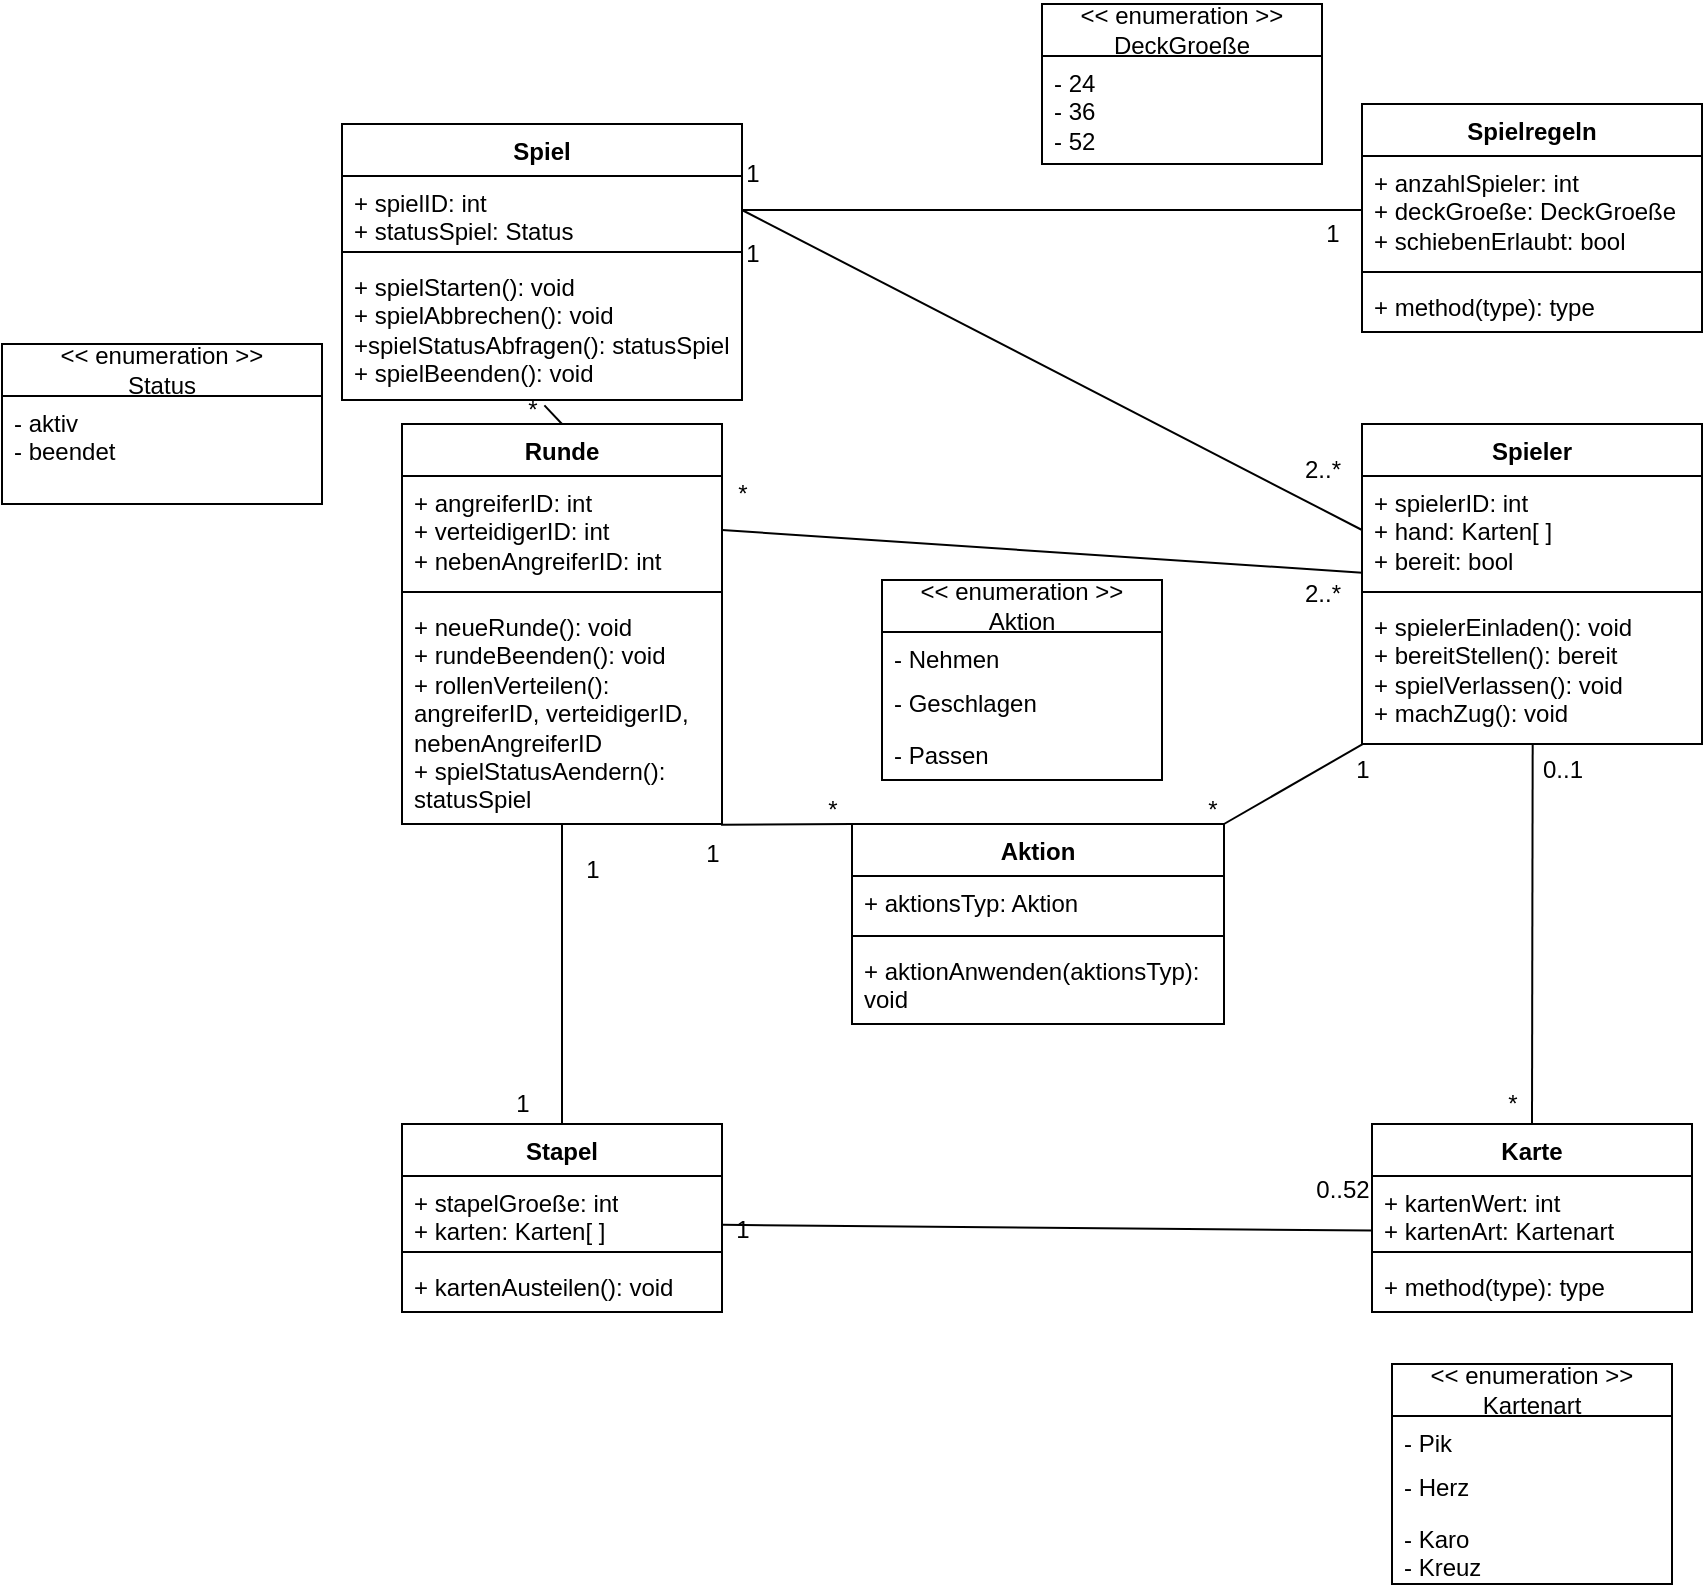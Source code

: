 <mxfile version="22.0.8" type="device">
  <diagram name="Seite-1" id="FfNMhwwvWMWUErykm9YO">
    <mxGraphModel dx="1716" dy="413" grid="1" gridSize="10" guides="1" tooltips="1" connect="1" arrows="1" fold="1" page="1" pageScale="1" pageWidth="827" pageHeight="1169" math="0" shadow="0">
      <root>
        <mxCell id="0" />
        <mxCell id="1" parent="0" />
        <mxCell id="HVaVXQq7C1Z97zn_sD7a-1" value="Stapel" style="swimlane;fontStyle=1;align=center;verticalAlign=top;childLayout=stackLayout;horizontal=1;startSize=26;horizontalStack=0;resizeParent=1;resizeParentMax=0;resizeLast=0;collapsible=1;marginBottom=0;whiteSpace=wrap;html=1;" parent="1" vertex="1">
          <mxGeometry x="-237" y="730" width="160" height="94" as="geometry" />
        </mxCell>
        <mxCell id="HVaVXQq7C1Z97zn_sD7a-2" value="+ stapelGroeße: int&lt;br&gt;+ karten: Karten[ ]" style="text;strokeColor=none;fillColor=none;align=left;verticalAlign=top;spacingLeft=4;spacingRight=4;overflow=hidden;rotatable=0;points=[[0,0.5],[1,0.5]];portConstraint=eastwest;whiteSpace=wrap;html=1;" parent="HVaVXQq7C1Z97zn_sD7a-1" vertex="1">
          <mxGeometry y="26" width="160" height="34" as="geometry" />
        </mxCell>
        <mxCell id="HVaVXQq7C1Z97zn_sD7a-3" value="" style="line;strokeWidth=1;fillColor=none;align=left;verticalAlign=middle;spacingTop=-1;spacingLeft=3;spacingRight=3;rotatable=0;labelPosition=right;points=[];portConstraint=eastwest;strokeColor=inherit;" parent="HVaVXQq7C1Z97zn_sD7a-1" vertex="1">
          <mxGeometry y="60" width="160" height="8" as="geometry" />
        </mxCell>
        <mxCell id="HVaVXQq7C1Z97zn_sD7a-4" value="+ kartenAusteilen(): void" style="text;strokeColor=none;fillColor=none;align=left;verticalAlign=top;spacingLeft=4;spacingRight=4;overflow=hidden;rotatable=0;points=[[0,0.5],[1,0.5]];portConstraint=eastwest;whiteSpace=wrap;html=1;" parent="HVaVXQq7C1Z97zn_sD7a-1" vertex="1">
          <mxGeometry y="68" width="160" height="26" as="geometry" />
        </mxCell>
        <mxCell id="HVaVXQq7C1Z97zn_sD7a-5" value="Spiel" style="swimlane;fontStyle=1;align=center;verticalAlign=top;childLayout=stackLayout;horizontal=1;startSize=26;horizontalStack=0;resizeParent=1;resizeParentMax=0;resizeLast=0;collapsible=1;marginBottom=0;whiteSpace=wrap;html=1;" parent="1" vertex="1">
          <mxGeometry x="-267" y="230" width="200" height="138" as="geometry" />
        </mxCell>
        <mxCell id="HVaVXQq7C1Z97zn_sD7a-6" value="+ spielID: int&lt;br&gt;+ statusSpiel: Status" style="text;strokeColor=none;fillColor=none;align=left;verticalAlign=top;spacingLeft=4;spacingRight=4;overflow=hidden;rotatable=0;points=[[0,0.5],[1,0.5]];portConstraint=eastwest;whiteSpace=wrap;html=1;" parent="HVaVXQq7C1Z97zn_sD7a-5" vertex="1">
          <mxGeometry y="26" width="200" height="34" as="geometry" />
        </mxCell>
        <mxCell id="HVaVXQq7C1Z97zn_sD7a-7" value="" style="line;strokeWidth=1;fillColor=none;align=left;verticalAlign=middle;spacingTop=-1;spacingLeft=3;spacingRight=3;rotatable=0;labelPosition=right;points=[];portConstraint=eastwest;strokeColor=inherit;" parent="HVaVXQq7C1Z97zn_sD7a-5" vertex="1">
          <mxGeometry y="60" width="200" height="8" as="geometry" />
        </mxCell>
        <mxCell id="HVaVXQq7C1Z97zn_sD7a-8" value="+ spielStarten(): void&lt;br&gt;+ spielAbbrechen(): void&lt;br&gt;+spielStatusAbfragen(): statusSpiel&lt;br&gt;+ spielBeenden(): void" style="text;strokeColor=none;fillColor=none;align=left;verticalAlign=top;spacingLeft=4;spacingRight=4;overflow=hidden;rotatable=0;points=[[0,0.5],[1,0.5]];portConstraint=eastwest;whiteSpace=wrap;html=1;" parent="HVaVXQq7C1Z97zn_sD7a-5" vertex="1">
          <mxGeometry y="68" width="200" height="70" as="geometry" />
        </mxCell>
        <mxCell id="HVaVXQq7C1Z97zn_sD7a-9" value="Spieler" style="swimlane;fontStyle=1;align=center;verticalAlign=top;childLayout=stackLayout;horizontal=1;startSize=26;horizontalStack=0;resizeParent=1;resizeParentMax=0;resizeLast=0;collapsible=1;marginBottom=0;whiteSpace=wrap;html=1;" parent="1" vertex="1">
          <mxGeometry x="243" y="380" width="170" height="160" as="geometry" />
        </mxCell>
        <mxCell id="HVaVXQq7C1Z97zn_sD7a-10" value="+ spielerID: int&lt;br&gt;+ hand: Karten[ ]&lt;br&gt;+ bereit: bool" style="text;strokeColor=none;fillColor=none;align=left;verticalAlign=top;spacingLeft=4;spacingRight=4;overflow=hidden;rotatable=0;points=[[0,0.5],[1,0.5]];portConstraint=eastwest;whiteSpace=wrap;html=1;" parent="HVaVXQq7C1Z97zn_sD7a-9" vertex="1">
          <mxGeometry y="26" width="170" height="54" as="geometry" />
        </mxCell>
        <mxCell id="HVaVXQq7C1Z97zn_sD7a-11" value="" style="line;strokeWidth=1;fillColor=none;align=left;verticalAlign=middle;spacingTop=-1;spacingLeft=3;spacingRight=3;rotatable=0;labelPosition=right;points=[];portConstraint=eastwest;strokeColor=inherit;" parent="HVaVXQq7C1Z97zn_sD7a-9" vertex="1">
          <mxGeometry y="80" width="170" height="8" as="geometry" />
        </mxCell>
        <mxCell id="HVaVXQq7C1Z97zn_sD7a-12" value="+ spielerEinladen(): void&lt;br&gt;+ bereitStellen(): bereit&lt;br&gt;+ spielVerlassen(): void&lt;br&gt;+ machZug(): void" style="text;strokeColor=none;fillColor=none;align=left;verticalAlign=top;spacingLeft=4;spacingRight=4;overflow=hidden;rotatable=0;points=[[0,0.5],[1,0.5]];portConstraint=eastwest;whiteSpace=wrap;html=1;" parent="HVaVXQq7C1Z97zn_sD7a-9" vertex="1">
          <mxGeometry y="88" width="170" height="72" as="geometry" />
        </mxCell>
        <mxCell id="HVaVXQq7C1Z97zn_sD7a-13" value="Karte" style="swimlane;fontStyle=1;align=center;verticalAlign=top;childLayout=stackLayout;horizontal=1;startSize=26;horizontalStack=0;resizeParent=1;resizeParentMax=0;resizeLast=0;collapsible=1;marginBottom=0;whiteSpace=wrap;html=1;" parent="1" vertex="1">
          <mxGeometry x="248" y="730" width="160" height="94" as="geometry" />
        </mxCell>
        <mxCell id="HVaVXQq7C1Z97zn_sD7a-14" value="+ kartenWert: int&lt;br&gt;+ kartenArt: Kartenart" style="text;strokeColor=none;fillColor=none;align=left;verticalAlign=top;spacingLeft=4;spacingRight=4;overflow=hidden;rotatable=0;points=[[0,0.5],[1,0.5]];portConstraint=eastwest;whiteSpace=wrap;html=1;" parent="HVaVXQq7C1Z97zn_sD7a-13" vertex="1">
          <mxGeometry y="26" width="160" height="34" as="geometry" />
        </mxCell>
        <mxCell id="HVaVXQq7C1Z97zn_sD7a-15" value="" style="line;strokeWidth=1;fillColor=none;align=left;verticalAlign=middle;spacingTop=-1;spacingLeft=3;spacingRight=3;rotatable=0;labelPosition=right;points=[];portConstraint=eastwest;strokeColor=inherit;" parent="HVaVXQq7C1Z97zn_sD7a-13" vertex="1">
          <mxGeometry y="60" width="160" height="8" as="geometry" />
        </mxCell>
        <mxCell id="HVaVXQq7C1Z97zn_sD7a-16" value="+ method(type): type" style="text;strokeColor=none;fillColor=none;align=left;verticalAlign=top;spacingLeft=4;spacingRight=4;overflow=hidden;rotatable=0;points=[[0,0.5],[1,0.5]];portConstraint=eastwest;whiteSpace=wrap;html=1;" parent="HVaVXQq7C1Z97zn_sD7a-13" vertex="1">
          <mxGeometry y="68" width="160" height="26" as="geometry" />
        </mxCell>
        <mxCell id="HVaVXQq7C1Z97zn_sD7a-30" value="" style="endArrow=none;html=1;rounded=0;exitX=1;exitY=0.5;exitDx=0;exitDy=0;entryX=0;entryY=0.5;entryDx=0;entryDy=0;" parent="1" source="HVaVXQq7C1Z97zn_sD7a-6" target="HVaVXQq7C1Z97zn_sD7a-10" edge="1">
          <mxGeometry width="50" height="50" relative="1" as="geometry">
            <mxPoint x="-47" y="360" as="sourcePoint" />
            <mxPoint x="3" y="310" as="targetPoint" />
          </mxGeometry>
        </mxCell>
        <mxCell id="HVaVXQq7C1Z97zn_sD7a-31" value="" style="endArrow=none;html=1;rounded=0;entryX=0.002;entryY=0.803;entryDx=0;entryDy=0;entryPerimeter=0;exitX=1.002;exitY=0.718;exitDx=0;exitDy=0;exitPerimeter=0;" parent="1" source="HVaVXQq7C1Z97zn_sD7a-2" target="HVaVXQq7C1Z97zn_sD7a-14" edge="1">
          <mxGeometry width="50" height="50" relative="1" as="geometry">
            <mxPoint x="-57" y="569" as="sourcePoint" />
            <mxPoint x="43" y="590" as="targetPoint" />
          </mxGeometry>
        </mxCell>
        <mxCell id="HVaVXQq7C1Z97zn_sD7a-32" value="Runde" style="swimlane;fontStyle=1;align=center;verticalAlign=top;childLayout=stackLayout;horizontal=1;startSize=26;horizontalStack=0;resizeParent=1;resizeParentMax=0;resizeLast=0;collapsible=1;marginBottom=0;whiteSpace=wrap;html=1;" parent="1" vertex="1">
          <mxGeometry x="-237" y="380" width="160" height="200" as="geometry" />
        </mxCell>
        <mxCell id="HVaVXQq7C1Z97zn_sD7a-33" value="+ angreiferID: int&lt;br&gt;+ verteidigerID: int&lt;br&gt;+ nebenAngreiferID: int" style="text;strokeColor=none;fillColor=none;align=left;verticalAlign=top;spacingLeft=4;spacingRight=4;overflow=hidden;rotatable=0;points=[[0,0.5],[1,0.5]];portConstraint=eastwest;whiteSpace=wrap;html=1;" parent="HVaVXQq7C1Z97zn_sD7a-32" vertex="1">
          <mxGeometry y="26" width="160" height="54" as="geometry" />
        </mxCell>
        <mxCell id="HVaVXQq7C1Z97zn_sD7a-34" value="" style="line;strokeWidth=1;fillColor=none;align=left;verticalAlign=middle;spacingTop=-1;spacingLeft=3;spacingRight=3;rotatable=0;labelPosition=right;points=[];portConstraint=eastwest;strokeColor=inherit;" parent="HVaVXQq7C1Z97zn_sD7a-32" vertex="1">
          <mxGeometry y="80" width="160" height="8" as="geometry" />
        </mxCell>
        <mxCell id="HVaVXQq7C1Z97zn_sD7a-35" value="+ neueRunde(): void&lt;br&gt;+ rundeBeenden(): void&lt;br&gt;+ rollenVerteilen(): angreiferID, verteidigerID, nebenAngreiferID&lt;br&gt;+ spielStatusAendern(): statusSpiel" style="text;strokeColor=none;fillColor=none;align=left;verticalAlign=top;spacingLeft=4;spacingRight=4;overflow=hidden;rotatable=0;points=[[0,0.5],[1,0.5]];portConstraint=eastwest;whiteSpace=wrap;html=1;" parent="HVaVXQq7C1Z97zn_sD7a-32" vertex="1">
          <mxGeometry y="88" width="160" height="112" as="geometry" />
        </mxCell>
        <mxCell id="HVaVXQq7C1Z97zn_sD7a-36" value="" style="endArrow=none;html=1;rounded=0;entryX=0.506;entryY=1.038;entryDx=0;entryDy=0;entryPerimeter=0;exitX=0.5;exitY=0;exitDx=0;exitDy=0;" parent="1" source="HVaVXQq7C1Z97zn_sD7a-32" target="HVaVXQq7C1Z97zn_sD7a-8" edge="1">
          <mxGeometry width="50" height="50" relative="1" as="geometry">
            <mxPoint x="-37" y="470" as="sourcePoint" />
            <mxPoint x="13" y="420" as="targetPoint" />
          </mxGeometry>
        </mxCell>
        <mxCell id="HVaVXQq7C1Z97zn_sD7a-37" value="" style="endArrow=none;html=1;rounded=0;exitX=1;exitY=0.5;exitDx=0;exitDy=0;entryX=0.001;entryY=0.896;entryDx=0;entryDy=0;entryPerimeter=0;" parent="1" source="HVaVXQq7C1Z97zn_sD7a-33" target="HVaVXQq7C1Z97zn_sD7a-10" edge="1">
          <mxGeometry width="50" height="50" relative="1" as="geometry">
            <mxPoint x="-37" y="470" as="sourcePoint" />
            <mxPoint x="73" y="310" as="targetPoint" />
          </mxGeometry>
        </mxCell>
        <mxCell id="HVaVXQq7C1Z97zn_sD7a-38" value="" style="endArrow=none;html=1;rounded=0;entryX=0.502;entryY=1.002;entryDx=0;entryDy=0;entryPerimeter=0;exitX=0.5;exitY=0;exitDx=0;exitDy=0;" parent="1" source="HVaVXQq7C1Z97zn_sD7a-13" target="HVaVXQq7C1Z97zn_sD7a-12" edge="1">
          <mxGeometry width="50" height="50" relative="1" as="geometry">
            <mxPoint x="153" y="520" as="sourcePoint" />
            <mxPoint x="166" y="330" as="targetPoint" />
          </mxGeometry>
        </mxCell>
        <mxCell id="HVaVXQq7C1Z97zn_sD7a-40" value="" style="endArrow=none;html=1;rounded=0;exitX=0.5;exitY=0;exitDx=0;exitDy=0;entryX=0.5;entryY=1.004;entryDx=0;entryDy=0;entryPerimeter=0;" parent="1" source="HVaVXQq7C1Z97zn_sD7a-1" target="HVaVXQq7C1Z97zn_sD7a-35" edge="1">
          <mxGeometry width="50" height="50" relative="1" as="geometry">
            <mxPoint x="-37" y="470" as="sourcePoint" />
            <mxPoint x="-157" y="500" as="targetPoint" />
          </mxGeometry>
        </mxCell>
        <mxCell id="HVaVXQq7C1Z97zn_sD7a-57" value="" style="endArrow=none;html=1;rounded=0;entryX=0.002;entryY=1.001;entryDx=0;entryDy=0;entryPerimeter=0;exitX=1;exitY=0;exitDx=0;exitDy=0;" parent="1" source="HVaVXQq7C1Z97zn_sD7a-65" target="HVaVXQq7C1Z97zn_sD7a-12" edge="1">
          <mxGeometry width="50" height="50" relative="1" as="geometry">
            <mxPoint x="23" y="470.0" as="sourcePoint" />
            <mxPoint x="73" y="430" as="targetPoint" />
          </mxGeometry>
        </mxCell>
        <mxCell id="HVaVXQq7C1Z97zn_sD7a-58" value="" style="endArrow=none;html=1;rounded=0;exitX=0.997;exitY=1.003;exitDx=0;exitDy=0;exitPerimeter=0;entryX=0;entryY=0;entryDx=0;entryDy=0;" parent="1" source="HVaVXQq7C1Z97zn_sD7a-35" target="HVaVXQq7C1Z97zn_sD7a-65" edge="1">
          <mxGeometry width="50" height="50" relative="1" as="geometry">
            <mxPoint x="-67" y="500" as="sourcePoint" />
            <mxPoint x="6.84" y="469.6" as="targetPoint" />
          </mxGeometry>
        </mxCell>
        <mxCell id="HVaVXQq7C1Z97zn_sD7a-59" value="Spielregeln&lt;br&gt;" style="swimlane;fontStyle=1;align=center;verticalAlign=top;childLayout=stackLayout;horizontal=1;startSize=26;horizontalStack=0;resizeParent=1;resizeParentMax=0;resizeLast=0;collapsible=1;marginBottom=0;whiteSpace=wrap;html=1;" parent="1" vertex="1">
          <mxGeometry x="243" y="220" width="170" height="114" as="geometry" />
        </mxCell>
        <mxCell id="HVaVXQq7C1Z97zn_sD7a-60" value="+ anzahlSpieler: int&lt;br&gt;+ deckGroeße: DeckGroeße&lt;br&gt;+ schiebenErlaubt: bool" style="text;strokeColor=none;fillColor=none;align=left;verticalAlign=top;spacingLeft=4;spacingRight=4;overflow=hidden;rotatable=0;points=[[0,0.5],[1,0.5]];portConstraint=eastwest;whiteSpace=wrap;html=1;" parent="HVaVXQq7C1Z97zn_sD7a-59" vertex="1">
          <mxGeometry y="26" width="170" height="54" as="geometry" />
        </mxCell>
        <mxCell id="HVaVXQq7C1Z97zn_sD7a-61" value="" style="line;strokeWidth=1;fillColor=none;align=left;verticalAlign=middle;spacingTop=-1;spacingLeft=3;spacingRight=3;rotatable=0;labelPosition=right;points=[];portConstraint=eastwest;strokeColor=inherit;" parent="HVaVXQq7C1Z97zn_sD7a-59" vertex="1">
          <mxGeometry y="80" width="170" height="8" as="geometry" />
        </mxCell>
        <mxCell id="HVaVXQq7C1Z97zn_sD7a-62" value="+ method(type): type" style="text;strokeColor=none;fillColor=none;align=left;verticalAlign=top;spacingLeft=4;spacingRight=4;overflow=hidden;rotatable=0;points=[[0,0.5],[1,0.5]];portConstraint=eastwest;whiteSpace=wrap;html=1;" parent="HVaVXQq7C1Z97zn_sD7a-59" vertex="1">
          <mxGeometry y="88" width="170" height="26" as="geometry" />
        </mxCell>
        <mxCell id="HVaVXQq7C1Z97zn_sD7a-63" value="" style="endArrow=none;html=1;rounded=0;exitX=1;exitY=0.5;exitDx=0;exitDy=0;entryX=0;entryY=0.5;entryDx=0;entryDy=0;" parent="1" source="HVaVXQq7C1Z97zn_sD7a-6" target="HVaVXQq7C1Z97zn_sD7a-60" edge="1">
          <mxGeometry width="50" height="50" relative="1" as="geometry">
            <mxPoint x="103" y="320" as="sourcePoint" />
            <mxPoint x="153" y="270" as="targetPoint" />
          </mxGeometry>
        </mxCell>
        <mxCell id="HVaVXQq7C1Z97zn_sD7a-65" value="Aktion" style="swimlane;fontStyle=1;align=center;verticalAlign=top;childLayout=stackLayout;horizontal=1;startSize=26;horizontalStack=0;resizeParent=1;resizeParentMax=0;resizeLast=0;collapsible=1;marginBottom=0;whiteSpace=wrap;html=1;" parent="1" vertex="1">
          <mxGeometry x="-12" y="580" width="186" height="100" as="geometry" />
        </mxCell>
        <mxCell id="HVaVXQq7C1Z97zn_sD7a-66" value="+ aktionsTyp: Aktion" style="text;strokeColor=none;fillColor=none;align=left;verticalAlign=top;spacingLeft=4;spacingRight=4;overflow=hidden;rotatable=0;points=[[0,0.5],[1,0.5]];portConstraint=eastwest;whiteSpace=wrap;html=1;" parent="HVaVXQq7C1Z97zn_sD7a-65" vertex="1">
          <mxGeometry y="26" width="186" height="26" as="geometry" />
        </mxCell>
        <mxCell id="HVaVXQq7C1Z97zn_sD7a-67" value="" style="line;strokeWidth=1;fillColor=none;align=left;verticalAlign=middle;spacingTop=-1;spacingLeft=3;spacingRight=3;rotatable=0;labelPosition=right;points=[];portConstraint=eastwest;strokeColor=inherit;" parent="HVaVXQq7C1Z97zn_sD7a-65" vertex="1">
          <mxGeometry y="52" width="186" height="8" as="geometry" />
        </mxCell>
        <mxCell id="HVaVXQq7C1Z97zn_sD7a-68" value="+ aktionAnwenden(aktionsTyp): void" style="text;strokeColor=none;fillColor=none;align=left;verticalAlign=top;spacingLeft=4;spacingRight=4;overflow=hidden;rotatable=0;points=[[0,0.5],[1,0.5]];portConstraint=eastwest;whiteSpace=wrap;html=1;" parent="HVaVXQq7C1Z97zn_sD7a-65" vertex="1">
          <mxGeometry y="60" width="186" height="40" as="geometry" />
        </mxCell>
        <mxCell id="HVaVXQq7C1Z97zn_sD7a-69" value="&amp;lt;&amp;lt; enumeration &amp;gt;&amp;gt;&lt;br&gt;Aktion" style="swimlane;fontStyle=0;childLayout=stackLayout;horizontal=1;startSize=26;fillColor=none;horizontalStack=0;resizeParent=1;resizeParentMax=0;resizeLast=0;collapsible=1;marginBottom=0;whiteSpace=wrap;html=1;" parent="1" vertex="1">
          <mxGeometry x="3" y="458" width="140" height="100" as="geometry" />
        </mxCell>
        <mxCell id="HVaVXQq7C1Z97zn_sD7a-70" value="- Nehmen" style="text;strokeColor=none;fillColor=none;align=left;verticalAlign=top;spacingLeft=4;spacingRight=4;overflow=hidden;rotatable=0;points=[[0,0.5],[1,0.5]];portConstraint=eastwest;whiteSpace=wrap;html=1;" parent="HVaVXQq7C1Z97zn_sD7a-69" vertex="1">
          <mxGeometry y="26" width="140" height="22" as="geometry" />
        </mxCell>
        <mxCell id="HVaVXQq7C1Z97zn_sD7a-71" value="- Geschlagen" style="text;strokeColor=none;fillColor=none;align=left;verticalAlign=top;spacingLeft=4;spacingRight=4;overflow=hidden;rotatable=0;points=[[0,0.5],[1,0.5]];portConstraint=eastwest;whiteSpace=wrap;html=1;" parent="HVaVXQq7C1Z97zn_sD7a-69" vertex="1">
          <mxGeometry y="48" width="140" height="26" as="geometry" />
        </mxCell>
        <mxCell id="HVaVXQq7C1Z97zn_sD7a-72" value="- Passen" style="text;strokeColor=none;fillColor=none;align=left;verticalAlign=top;spacingLeft=4;spacingRight=4;overflow=hidden;rotatable=0;points=[[0,0.5],[1,0.5]];portConstraint=eastwest;whiteSpace=wrap;html=1;" parent="HVaVXQq7C1Z97zn_sD7a-69" vertex="1">
          <mxGeometry y="74" width="140" height="26" as="geometry" />
        </mxCell>
        <mxCell id="HVaVXQq7C1Z97zn_sD7a-77" value="&amp;lt;&amp;lt; enumeration &amp;gt;&amp;gt;&lt;br&gt;DeckGroeße" style="swimlane;fontStyle=0;childLayout=stackLayout;horizontal=1;startSize=26;fillColor=none;horizontalStack=0;resizeParent=1;resizeParentMax=0;resizeLast=0;collapsible=1;marginBottom=0;whiteSpace=wrap;html=1;" parent="1" vertex="1">
          <mxGeometry x="83" y="170" width="140" height="80" as="geometry" />
        </mxCell>
        <mxCell id="HVaVXQq7C1Z97zn_sD7a-78" value="- 24&lt;br&gt;- 36&lt;br&gt;- 52" style="text;strokeColor=none;fillColor=none;align=left;verticalAlign=top;spacingLeft=4;spacingRight=4;overflow=hidden;rotatable=0;points=[[0,0.5],[1,0.5]];portConstraint=eastwest;whiteSpace=wrap;html=1;spacingTop=0;" parent="HVaVXQq7C1Z97zn_sD7a-77" vertex="1">
          <mxGeometry y="26" width="140" height="54" as="geometry" />
        </mxCell>
        <mxCell id="HVaVXQq7C1Z97zn_sD7a-82" value="1" style="text;html=1;align=center;verticalAlign=middle;resizable=0;points=[];autosize=1;strokeColor=none;fillColor=none;" parent="1" vertex="1">
          <mxGeometry x="-77" y="280" width="30" height="30" as="geometry" />
        </mxCell>
        <mxCell id="HVaVXQq7C1Z97zn_sD7a-84" value="1" style="text;html=1;align=center;verticalAlign=middle;resizable=0;points=[];autosize=1;strokeColor=none;fillColor=none;" parent="1" vertex="1">
          <mxGeometry x="-77" y="240" width="30" height="30" as="geometry" />
        </mxCell>
        <mxCell id="eTmEWRxt7_jAHuF6VaEd-2" value="*" style="text;html=1;align=center;verticalAlign=middle;resizable=0;points=[];autosize=1;strokeColor=none;fillColor=none;" vertex="1" parent="1">
          <mxGeometry x="-187" y="358" width="30" height="30" as="geometry" />
        </mxCell>
        <mxCell id="eTmEWRxt7_jAHuF6VaEd-3" value="1" style="text;html=1;align=center;verticalAlign=middle;resizable=0;points=[];autosize=1;strokeColor=none;fillColor=none;" vertex="1" parent="1">
          <mxGeometry x="-82" y="768" width="30" height="30" as="geometry" />
        </mxCell>
        <mxCell id="eTmEWRxt7_jAHuF6VaEd-4" value="0..52" style="text;html=1;align=center;verticalAlign=middle;resizable=0;points=[];autosize=1;strokeColor=none;fillColor=none;" vertex="1" parent="1">
          <mxGeometry x="208" y="748" width="50" height="30" as="geometry" />
        </mxCell>
        <mxCell id="eTmEWRxt7_jAHuF6VaEd-5" value="1" style="text;html=1;align=center;verticalAlign=middle;resizable=0;points=[];autosize=1;strokeColor=none;fillColor=none;" vertex="1" parent="1">
          <mxGeometry x="213" y="270" width="30" height="30" as="geometry" />
        </mxCell>
        <mxCell id="eTmEWRxt7_jAHuF6VaEd-6" value="2..*" style="text;html=1;align=center;verticalAlign=middle;resizable=0;points=[];autosize=1;strokeColor=none;fillColor=none;" vertex="1" parent="1">
          <mxGeometry x="203" y="388" width="40" height="30" as="geometry" />
        </mxCell>
        <mxCell id="eTmEWRxt7_jAHuF6VaEd-7" value="2..*" style="text;html=1;align=center;verticalAlign=middle;resizable=0;points=[];autosize=1;strokeColor=none;fillColor=none;" vertex="1" parent="1">
          <mxGeometry x="203" y="450" width="40" height="30" as="geometry" />
        </mxCell>
        <mxCell id="eTmEWRxt7_jAHuF6VaEd-8" value="*" style="text;html=1;align=center;verticalAlign=middle;resizable=0;points=[];autosize=1;strokeColor=none;fillColor=none;" vertex="1" parent="1">
          <mxGeometry x="-82" y="400" width="30" height="30" as="geometry" />
        </mxCell>
        <mxCell id="eTmEWRxt7_jAHuF6VaEd-10" value="*" style="text;html=1;align=center;verticalAlign=middle;resizable=0;points=[];autosize=1;strokeColor=none;fillColor=none;" vertex="1" parent="1">
          <mxGeometry x="303" y="705" width="30" height="30" as="geometry" />
        </mxCell>
        <mxCell id="eTmEWRxt7_jAHuF6VaEd-12" value="0..1" style="text;html=1;align=center;verticalAlign=middle;resizable=0;points=[];autosize=1;strokeColor=none;fillColor=none;" vertex="1" parent="1">
          <mxGeometry x="323" y="538" width="40" height="30" as="geometry" />
        </mxCell>
        <mxCell id="eTmEWRxt7_jAHuF6VaEd-13" value="1" style="text;html=1;align=center;verticalAlign=middle;resizable=0;points=[];autosize=1;strokeColor=none;fillColor=none;" vertex="1" parent="1">
          <mxGeometry x="-157" y="588" width="30" height="30" as="geometry" />
        </mxCell>
        <mxCell id="eTmEWRxt7_jAHuF6VaEd-14" value="1" style="text;html=1;align=center;verticalAlign=middle;resizable=0;points=[];autosize=1;strokeColor=none;fillColor=none;" vertex="1" parent="1">
          <mxGeometry x="-192" y="705" width="30" height="30" as="geometry" />
        </mxCell>
        <mxCell id="eTmEWRxt7_jAHuF6VaEd-15" value="*" style="text;html=1;align=center;verticalAlign=middle;resizable=0;points=[];autosize=1;strokeColor=none;fillColor=none;" vertex="1" parent="1">
          <mxGeometry x="-37" y="558" width="30" height="30" as="geometry" />
        </mxCell>
        <mxCell id="eTmEWRxt7_jAHuF6VaEd-16" value="1" style="text;html=1;align=center;verticalAlign=middle;resizable=0;points=[];autosize=1;strokeColor=none;fillColor=none;" vertex="1" parent="1">
          <mxGeometry x="-97" y="580" width="30" height="30" as="geometry" />
        </mxCell>
        <mxCell id="eTmEWRxt7_jAHuF6VaEd-17" value="1" style="text;html=1;align=center;verticalAlign=middle;resizable=0;points=[];autosize=1;strokeColor=none;fillColor=none;" vertex="1" parent="1">
          <mxGeometry x="228" y="538" width="30" height="30" as="geometry" />
        </mxCell>
        <mxCell id="eTmEWRxt7_jAHuF6VaEd-18" value="*" style="text;html=1;align=center;verticalAlign=middle;resizable=0;points=[];autosize=1;strokeColor=none;fillColor=none;" vertex="1" parent="1">
          <mxGeometry x="153" y="558" width="30" height="30" as="geometry" />
        </mxCell>
        <mxCell id="eTmEWRxt7_jAHuF6VaEd-19" value="&amp;lt;&amp;lt; enumeration &amp;gt;&amp;gt;&lt;br&gt;Status" style="swimlane;fontStyle=0;childLayout=stackLayout;horizontal=1;startSize=26;fillColor=none;horizontalStack=0;resizeParent=1;resizeParentMax=0;resizeLast=0;collapsible=1;marginBottom=0;whiteSpace=wrap;html=1;" vertex="1" parent="1">
          <mxGeometry x="-437" y="340" width="160" height="80" as="geometry" />
        </mxCell>
        <mxCell id="eTmEWRxt7_jAHuF6VaEd-20" value="- aktiv&lt;br&gt;- beendet" style="text;strokeColor=none;fillColor=none;align=left;verticalAlign=top;spacingLeft=4;spacingRight=4;overflow=hidden;rotatable=0;points=[[0,0.5],[1,0.5]];portConstraint=eastwest;whiteSpace=wrap;html=1;spacingTop=0;" vertex="1" parent="eTmEWRxt7_jAHuF6VaEd-19">
          <mxGeometry y="26" width="160" height="54" as="geometry" />
        </mxCell>
        <mxCell id="eTmEWRxt7_jAHuF6VaEd-24" value="&amp;lt;&amp;lt; enumeration &amp;gt;&amp;gt;&lt;br&gt;Kartenart" style="swimlane;fontStyle=0;childLayout=stackLayout;horizontal=1;startSize=26;fillColor=none;horizontalStack=0;resizeParent=1;resizeParentMax=0;resizeLast=0;collapsible=1;marginBottom=0;whiteSpace=wrap;html=1;" vertex="1" parent="1">
          <mxGeometry x="258" y="850" width="140" height="110" as="geometry" />
        </mxCell>
        <mxCell id="eTmEWRxt7_jAHuF6VaEd-25" value="- Pik" style="text;strokeColor=none;fillColor=none;align=left;verticalAlign=top;spacingLeft=4;spacingRight=4;overflow=hidden;rotatable=0;points=[[0,0.5],[1,0.5]];portConstraint=eastwest;whiteSpace=wrap;html=1;" vertex="1" parent="eTmEWRxt7_jAHuF6VaEd-24">
          <mxGeometry y="26" width="140" height="22" as="geometry" />
        </mxCell>
        <mxCell id="eTmEWRxt7_jAHuF6VaEd-26" value="- Herz" style="text;strokeColor=none;fillColor=none;align=left;verticalAlign=top;spacingLeft=4;spacingRight=4;overflow=hidden;rotatable=0;points=[[0,0.5],[1,0.5]];portConstraint=eastwest;whiteSpace=wrap;html=1;" vertex="1" parent="eTmEWRxt7_jAHuF6VaEd-24">
          <mxGeometry y="48" width="140" height="26" as="geometry" />
        </mxCell>
        <mxCell id="eTmEWRxt7_jAHuF6VaEd-27" value="- Karo&lt;br&gt;- Kreuz" style="text;strokeColor=none;fillColor=none;align=left;verticalAlign=top;spacingLeft=4;spacingRight=4;overflow=hidden;rotatable=0;points=[[0,0.5],[1,0.5]];portConstraint=eastwest;whiteSpace=wrap;html=1;" vertex="1" parent="eTmEWRxt7_jAHuF6VaEd-24">
          <mxGeometry y="74" width="140" height="36" as="geometry" />
        </mxCell>
      </root>
    </mxGraphModel>
  </diagram>
</mxfile>
